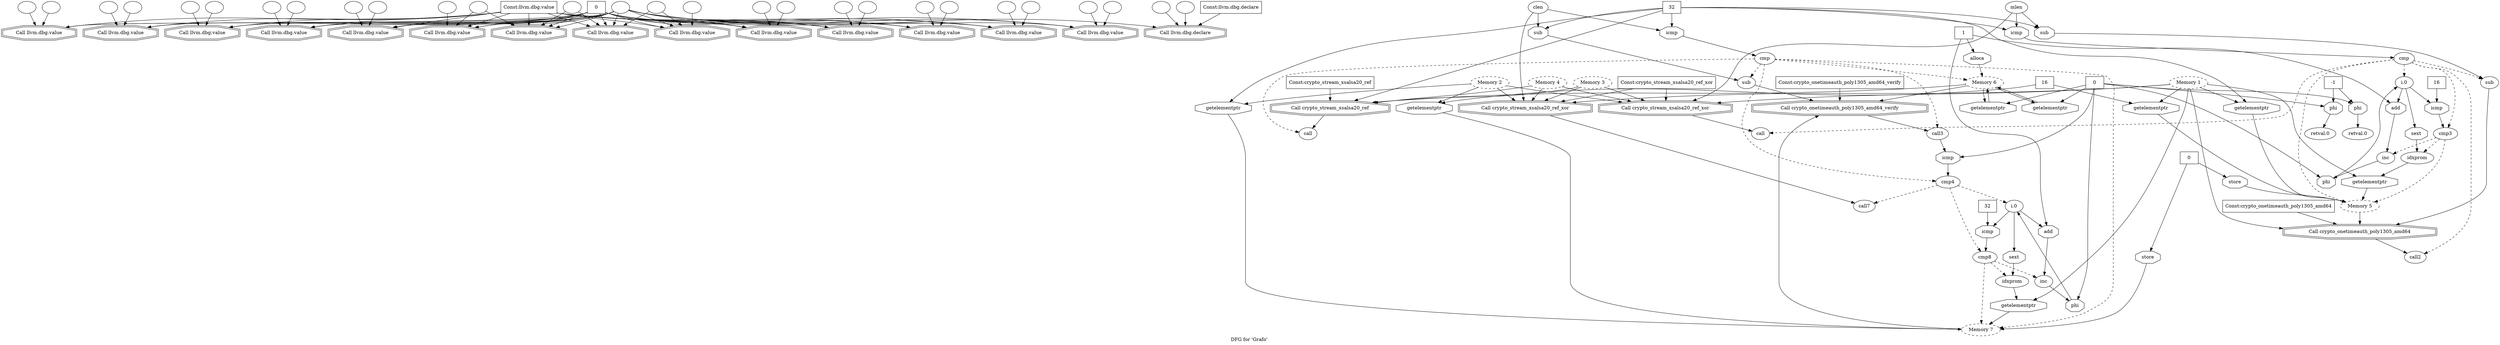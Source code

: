 digraph "DFG for 'Grafo'  "{
label="DFG for 'Grafo' ";
node_0[shape=doubleoctagon,style=solid,label="Call llvm.dbg.value"]
node_5[shape=box,style=solid,label="Const:llvm.dbg.value"]
"node_5"->"node_0"
node_6[shape=doubleoctagon,style=solid,label="Call llvm.dbg.value"]
"node_5"->"node_6"
node_9[shape=doubleoctagon,style=solid,label="Call llvm.dbg.value"]
"node_5"->"node_9"
node_12[shape=doubleoctagon,style=solid,label="Call llvm.dbg.value"]
"node_5"->"node_12"
node_15[shape=doubleoctagon,style=solid,label="Call llvm.dbg.value"]
"node_5"->"node_15"
node_38[shape=doubleoctagon,style=solid,label="Call llvm.dbg.value"]
"node_5"->"node_38"
node_55[shape=doubleoctagon,style=solid,label="Call llvm.dbg.value"]
"node_5"->"node_55"
node_62[shape=doubleoctagon,style=solid,label="Call llvm.dbg.value"]
"node_5"->"node_62"
node_65[shape=doubleoctagon,style=solid,label="Call llvm.dbg.value"]
"node_5"->"node_65"
node_68[shape=doubleoctagon,style=solid,label="Call llvm.dbg.value"]
"node_5"->"node_68"
node_71[shape=doubleoctagon,style=solid,label="Call llvm.dbg.value"]
"node_5"->"node_71"
node_74[shape=doubleoctagon,style=solid,label="Call llvm.dbg.value"]
"node_5"->"node_74"
node_101[shape=doubleoctagon,style=solid,label="Call llvm.dbg.value"]
"node_5"->"node_101"
node_114[shape=doubleoctagon,style=solid,label="Call llvm.dbg.value"]
"node_5"->"node_114"
node_7[shape=ellipse,style=solid,label=""]
"node_7"->"node_6"
node_3[shape=ellipse,style=solid,label=""]
"node_3"->"node_0"
node_4[shape=ellipse,style=solid,label=""]
"node_4"->"node_0"
"node_4"->"node_6"
"node_4"->"node_9"
"node_4"->"node_12"
"node_4"->"node_15"
"node_4"->"node_38"
"node_4"->"node_55"
"node_4"->"node_62"
"node_4"->"node_65"
"node_4"->"node_68"
"node_4"->"node_71"
"node_4"->"node_74"
node_77[shape=doubleoctagon,style=solid,label="Call llvm.dbg.declare"]
"node_4"->"node_77"
"node_4"->"node_101"
"node_4"->"node_114"
node_1[shape=ellipse,style=solid,label=""]
"node_1"->"node_0"
node_2[shape=box,style=solid,label="0"]
"node_2"->"node_0"
"node_2"->"node_6"
"node_2"->"node_9"
"node_2"->"node_12"
"node_2"->"node_15"
"node_2"->"node_38"
"node_2"->"node_55"
"node_2"->"node_62"
"node_2"->"node_65"
"node_2"->"node_68"
"node_2"->"node_71"
"node_2"->"node_74"
"node_2"->"node_101"
"node_2"->"node_114"
node_81[shape=ellipse,style=solid,label="cmp"]
node_60[shape=ellipse,style=dashed,label="Memory 6"]
"node_81"->"node_60" [style=dashed]
node_85[shape=ellipse,style=solid,label="call"]
"node_81"->"node_85" [style=dashed]
node_88[shape=ellipse,style=dashed,label="Memory 7"]
"node_81"->"node_88" [style=dashed]
node_91[shape=ellipse,style=solid,label="sub"]
"node_81"->"node_91" [style=dashed]
node_94[shape=ellipse,style=solid,label="call3"]
"node_81"->"node_94" [style=dashed]
node_97[shape=ellipse,style=solid,label="cmp4"]
"node_81"->"node_97" [style=dashed]
node_82[shape=octagon,style=solid,label="icmp"]
"node_82"->"node_81"
node_83[shape=ellipse,style=solid,label="clen"]
"node_83"->"node_82"
node_92[shape=octagon,style=solid,label="sub"]
"node_83"->"node_92"
node_100[shape=doubleoctagon,style=solid,label="Call crypto_stream_xsalsa20_ref_xor"]
"node_83"->"node_100"
node_8[shape=ellipse,style=solid,label=""]
"node_8"->"node_6"
node_10[shape=ellipse,style=solid,label=""]
"node_10"->"node_9"
node_11[shape=ellipse,style=solid,label=""]
"node_11"->"node_9"
node_13[shape=ellipse,style=solid,label=""]
"node_13"->"node_12"
node_14[shape=ellipse,style=solid,label=""]
"node_14"->"node_12"
node_16[shape=ellipse,style=solid,label=""]
"node_16"->"node_15"
node_17[shape=ellipse,style=solid,label=""]
"node_17"->"node_15"
node_18[shape=ellipse,style=solid,label="cmp"]
node_22[shape=ellipse,style=solid,label="call"]
"node_18"->"node_22" [style=dashed]
node_29[shape=ellipse,style=dashed,label="Memory 5"]
"node_18"->"node_29" [style=dashed]
node_33[shape=ellipse,style=solid,label="sub"]
"node_18"->"node_33" [style=dashed]
node_35[shape=ellipse,style=solid,label="call2"]
"node_18"->"node_35" [style=dashed]
node_41[shape=ellipse,style=solid,label="i.0"]
"node_18"->"node_41" [style=dashed]
node_47[shape=ellipse,style=solid,label="cmp3"]
"node_18"->"node_47" [style=dashed]
node_19[shape=octagon,style=solid,label="icmp"]
"node_19"->"node_18"
node_20[shape=ellipse,style=solid,label="mlen"]
"node_20"->"node_19"
node_23[shape=doubleoctagon,style=solid,label="Call crypto_stream_xsalsa20_ref_xor"]
"node_20"->"node_23"
node_34[shape=octagon,style=solid,label="sub"]
"node_20"->"node_34"
node_21[shape=box,style=solid,label="32"]
"node_21"->"node_82"
"node_21"->"node_19"
node_32[shape=octagon,style=solid,label="getelementptr"]
"node_21"->"node_32"
"node_21"->"node_34"
node_86[shape=doubleoctagon,style=solid,label="Call crypto_stream_xsalsa20_ref"]
"node_21"->"node_86"
node_90[shape=octagon,style=solid,label="getelementptr"]
"node_21"->"node_90"
"node_21"->"node_92"
"node_23"->"node_22"
node_24[shape=ellipse,style=dashed,label="Memory 1"]
"node_24"->"node_23"
node_30[shape=octagon,style=solid,label="getelementptr"]
"node_24"->"node_30"
"node_24"->"node_32"
node_36[shape=doubleoctagon,style=solid,label="Call crypto_onetimeauth_poly1305_amd64"]
"node_24"->"node_36"
node_52[shape=octagon,style=solid,label="getelementptr"]
"node_24"->"node_52"
"node_24"->"node_100"
node_112[shape=octagon,style=solid,label="getelementptr"]
"node_24"->"node_112"
node_25[shape=ellipse,style=dashed,label="Memory 2"]
"node_25"->"node_23"
node_89[shape=octagon,style=solid,label="getelementptr"]
"node_25"->"node_89"
"node_25"->"node_90"
"node_25"->"node_100"
node_26[shape=ellipse,style=dashed,label="Memory 3"]
"node_26"->"node_23"
"node_26"->"node_86"
"node_26"->"node_100"
node_27[shape=ellipse,style=dashed,label="Memory 4"]
"node_27"->"node_23"
"node_27"->"node_86"
"node_27"->"node_100"
node_28[shape=box,style=solid,label="Const:crypto_stream_xsalsa20_ref_xor"]
"node_28"->"node_23"
"node_28"->"node_100"
"node_29"->"node_36"
"node_30"->"node_29"
node_31[shape=box,style=solid,label="16"]
"node_31"->"node_30"
"node_31"->"node_89"
"node_32"->"node_29"
"node_33"->"node_36"
"node_34"->"node_33"
"node_36"->"node_35"
node_37[shape=box,style=solid,label="Const:crypto_onetimeauth_poly1305_amd64"]
"node_37"->"node_36"
node_39[shape=ellipse,style=solid,label=""]
"node_39"->"node_38"
"node_39"->"node_101"
node_40[shape=ellipse,style=solid,label=""]
"node_40"->"node_38"
"node_40"->"node_55"
node_45[shape=octagon,style=solid,label="add"]
"node_41"->"node_45"
node_48[shape=octagon,style=solid,label="icmp"]
"node_41"->"node_48"
node_51[shape=octagon,style=solid,label="sext"]
"node_41"->"node_51"
node_42[shape=octagon,style=solid,label="phi"]
"node_42"->"node_41"
node_43[shape=box,style=solid,label="0"]
"node_43"->"node_42"
node_58[shape=octagon,style=solid,label="phi"]
"node_43"->"node_58"
node_84[shape=octagon,style=solid,label="getelementptr"]
"node_43"->"node_84"
node_93[shape=octagon,style=solid,label="getelementptr"]
"node_43"->"node_93"
node_98[shape=octagon,style=solid,label="icmp"]
"node_43"->"node_98"
node_104[shape=octagon,style=solid,label="phi"]
"node_43"->"node_104"
node_117[shape=octagon,style=solid,label="phi"]
"node_43"->"node_117"
node_44[shape=ellipse,style=solid,label="inc"]
"node_44"->"node_42"
"node_45"->"node_44"
node_46[shape=box,style=solid,label="1"]
"node_46"->"node_45"
node_61[shape=octagon,style=solid,label="alloca"]
"node_46"->"node_61"
node_106[shape=octagon,style=solid,label="add"]
"node_46"->"node_106"
"node_47"->"node_29" [style=dashed]
"node_47"->"node_44" [style=dashed]
node_50[shape=ellipse,style=solid,label="idxprom"]
"node_47"->"node_50" [style=dashed]
"node_48"->"node_47"
node_49[shape=box,style=solid,label="16"]
"node_49"->"node_48"
"node_50"->"node_52"
"node_51"->"node_50"
"node_52"->"node_29"
node_53[shape=octagon,style=solid,label="store"]
"node_53"->"node_29"
node_54[shape=box,style=solid,label="0"]
"node_54"->"node_53"
node_113[shape=octagon,style=solid,label="store"]
"node_54"->"node_113"
node_56[shape=ellipse,style=solid,label=""]
"node_56"->"node_55"
node_57[shape=ellipse,style=solid,label="retval.0"]
"node_58"->"node_57"
node_59[shape=box,style=solid,label="-1"]
"node_59"->"node_58"
"node_59"->"node_117"
"node_60"->"node_84"
"node_60"->"node_86"
"node_60"->"node_93"
node_95[shape=doubleoctagon,style=solid,label="Call crypto_onetimeauth_poly1305_amd64_verify"]
"node_60"->"node_95"
"node_61"->"node_60"
node_63[shape=ellipse,style=solid,label=""]
"node_63"->"node_62"
node_64[shape=ellipse,style=solid,label=""]
"node_64"->"node_62"
node_66[shape=ellipse,style=solid,label=""]
"node_66"->"node_65"
node_67[shape=ellipse,style=solid,label=""]
"node_67"->"node_65"
node_69[shape=ellipse,style=solid,label=""]
"node_69"->"node_68"
node_70[shape=ellipse,style=solid,label=""]
"node_70"->"node_68"
node_72[shape=ellipse,style=solid,label=""]
"node_72"->"node_71"
node_73[shape=ellipse,style=solid,label=""]
"node_73"->"node_71"
node_75[shape=ellipse,style=solid,label=""]
"node_75"->"node_74"
node_76[shape=ellipse,style=solid,label=""]
"node_76"->"node_74"
node_78[shape=ellipse,style=solid,label=""]
"node_78"->"node_77"
node_79[shape=ellipse,style=solid,label=""]
"node_79"->"node_77"
node_80[shape=box,style=solid,label="Const:llvm.dbg.declare"]
"node_80"->"node_77"
"node_84"->"node_60"
"node_86"->"node_85"
node_87[shape=box,style=solid,label="Const:crypto_stream_xsalsa20_ref"]
"node_87"->"node_86"
"node_88"->"node_95"
"node_89"->"node_88"
"node_90"->"node_88"
"node_91"->"node_95"
"node_92"->"node_91"
"node_93"->"node_60"
"node_94"->"node_98"
"node_95"->"node_94"
node_96[shape=box,style=solid,label="Const:crypto_onetimeauth_poly1305_amd64_verify"]
"node_96"->"node_95"
node_99[shape=ellipse,style=solid,label="call7"]
"node_97"->"node_99" [style=dashed]
node_103[shape=ellipse,style=solid,label="i.0"]
"node_97"->"node_103" [style=dashed]
node_107[shape=ellipse,style=solid,label="cmp8"]
"node_97"->"node_107" [style=dashed]
"node_98"->"node_97"
"node_100"->"node_99"
node_102[shape=ellipse,style=solid,label=""]
"node_102"->"node_101"
"node_102"->"node_114"
"node_103"->"node_106"
node_108[shape=octagon,style=solid,label="icmp"]
"node_103"->"node_108"
node_111[shape=octagon,style=solid,label="sext"]
"node_103"->"node_111"
"node_104"->"node_103"
node_105[shape=ellipse,style=solid,label="inc"]
"node_105"->"node_104"
"node_106"->"node_105"
"node_107"->"node_88" [style=dashed]
"node_107"->"node_105" [style=dashed]
node_110[shape=ellipse,style=solid,label="idxprom"]
"node_107"->"node_110" [style=dashed]
"node_108"->"node_107"
node_109[shape=box,style=solid,label="32"]
"node_109"->"node_108"
"node_110"->"node_112"
"node_111"->"node_110"
"node_112"->"node_88"
"node_113"->"node_88"
node_115[shape=ellipse,style=solid,label=""]
"node_115"->"node_114"
node_116[shape=ellipse,style=solid,label="retval.0"]
"node_117"->"node_116"
}

